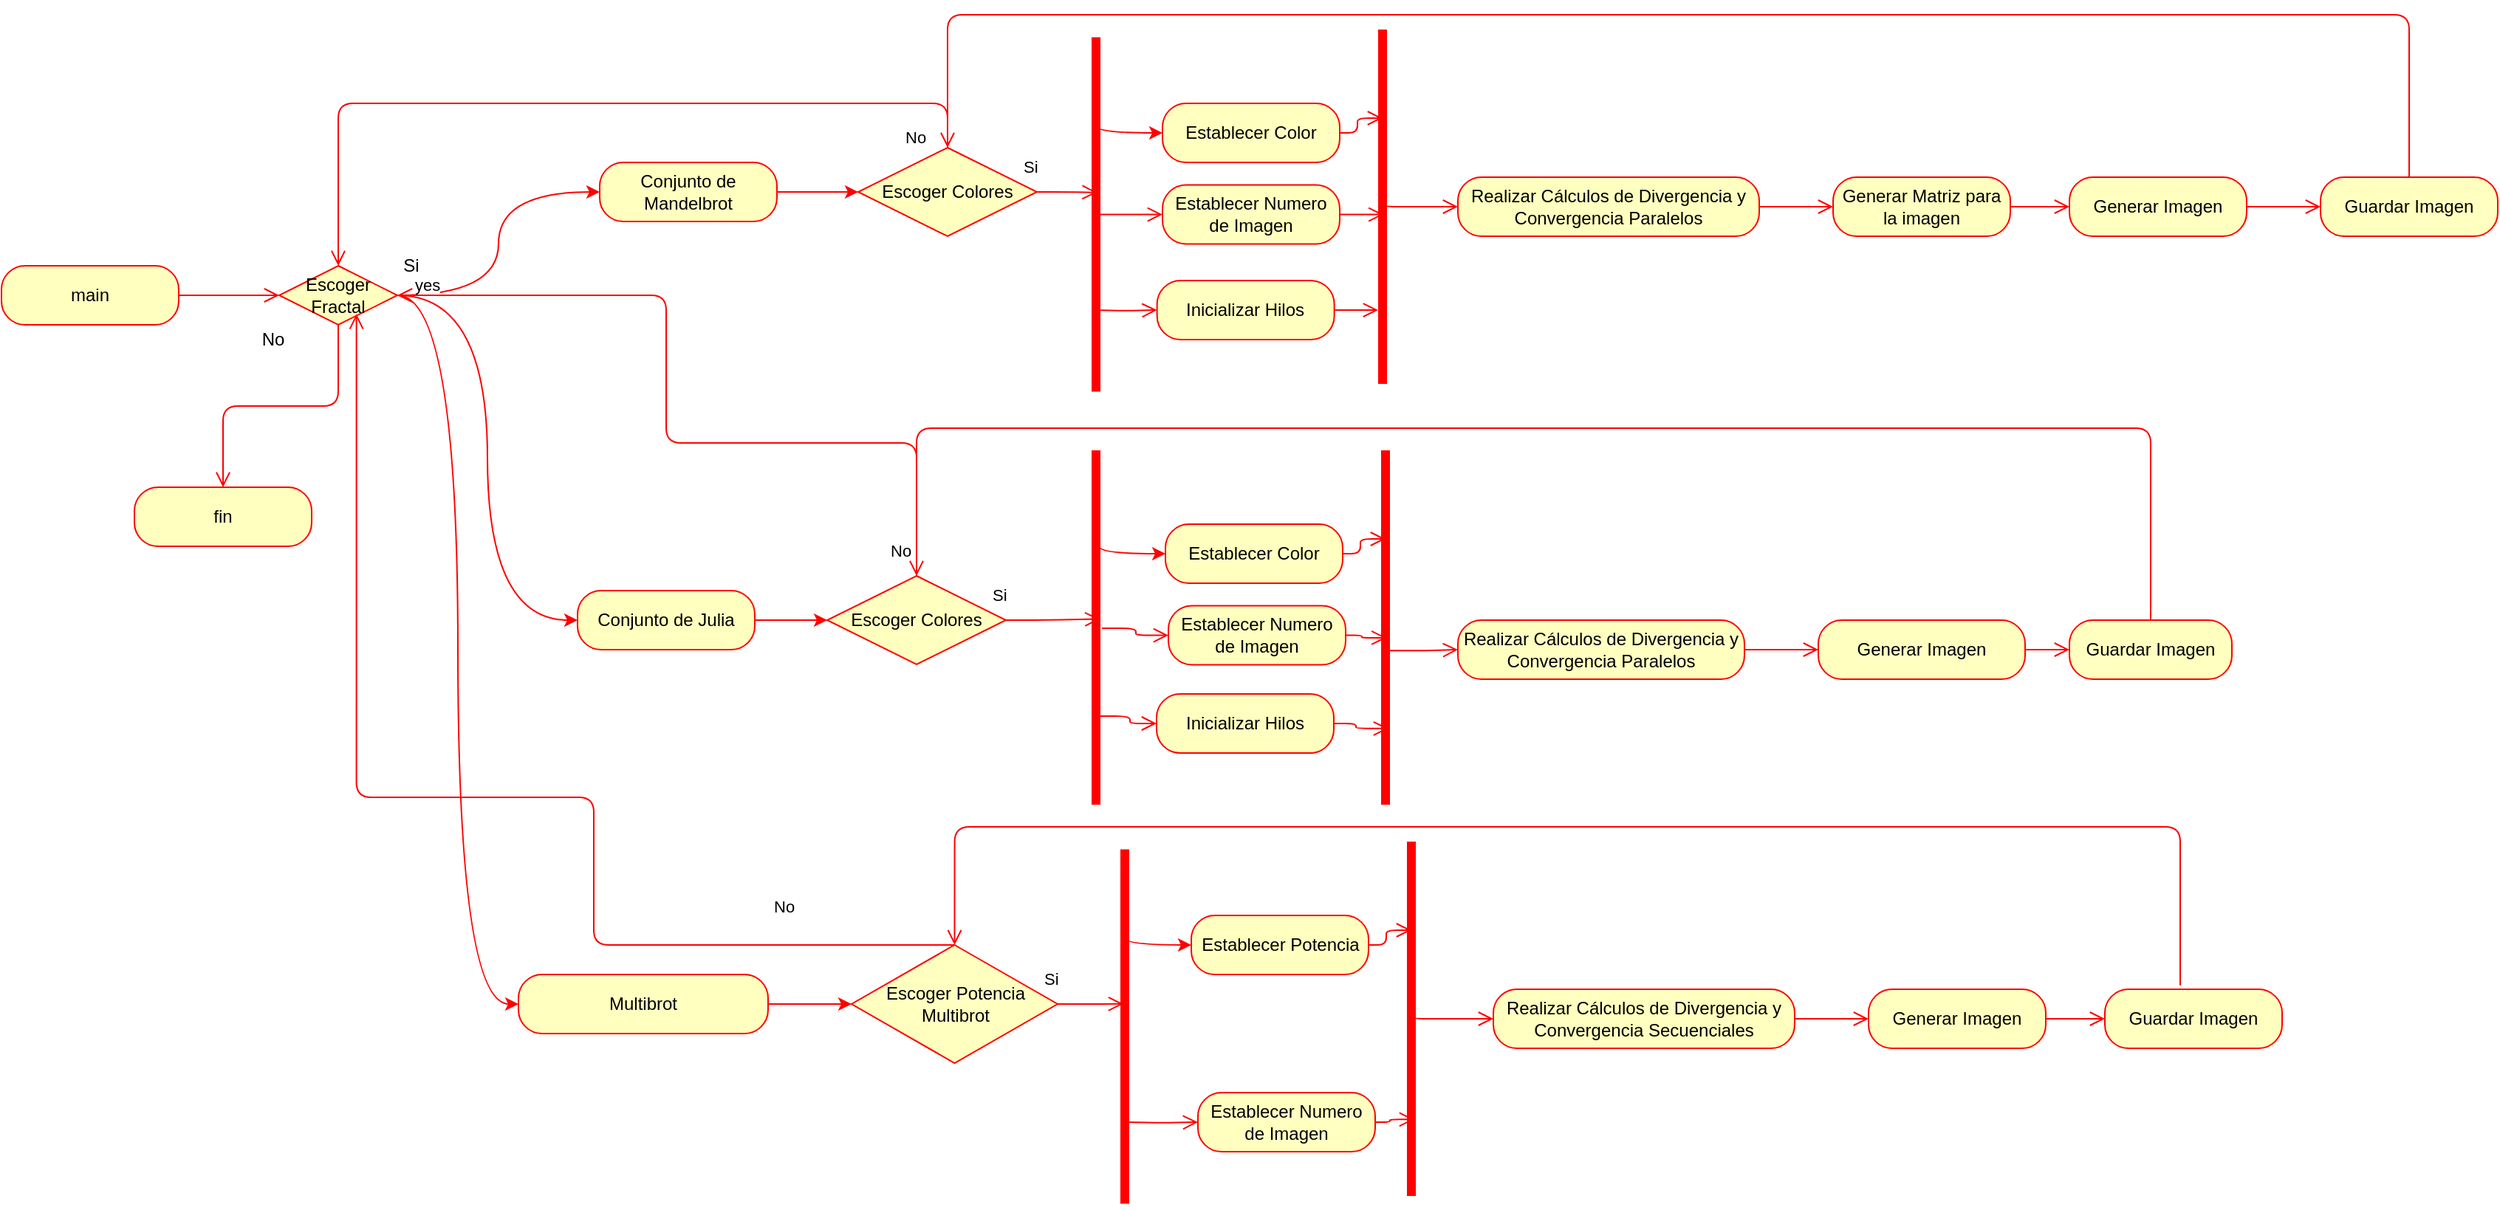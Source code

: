 <mxfile version="13.7.9" type="device"><diagram id="4NN_KCocIbYryVxfKzNq" name="Página-1"><mxGraphModel dx="3185" dy="-2344" grid="1" gridSize="10" guides="1" tooltips="1" connect="1" arrows="1" fold="1" page="1" pageScale="1" pageWidth="1169" pageHeight="827" math="0" shadow="0"><root><mxCell id="0"/><mxCell id="1" parent="0"/><mxCell id="GTd_ygK572Zybu1hP8JR-33" value="main" style="rounded=1;whiteSpace=wrap;html=1;arcSize=40;fontColor=#000000;fillColor=#ffffc0;strokeColor=#ff0000;" parent="1" vertex="1"><mxGeometry x="-110" y="4010" width="120" height="40" as="geometry"/></mxCell><mxCell id="GTd_ygK572Zybu1hP8JR-38" style="edgeStyle=orthogonalEdgeStyle;curved=1;rounded=0;orthogonalLoop=1;jettySize=auto;html=1;strokeColor=#FF0000;entryX=0;entryY=0.5;entryDx=0;entryDy=0;exitX=1;exitY=0.5;exitDx=0;exitDy=0;" parent="1" source="PXemxLh5KC93Ou1xW0VD-3" target="GTd_ygK572Zybu1hP8JR-42" edge="1"><mxGeometry relative="1" as="geometry"><mxPoint x="310" y="3990" as="sourcePoint"/><mxPoint x="480" y="3890" as="targetPoint"/></mxGeometry></mxCell><mxCell id="GTd_ygK572Zybu1hP8JR-42" value="Conjunto de Mandelbrot" style="rounded=1;whiteSpace=wrap;html=1;arcSize=40;fontColor=#000000;fillColor=#ffffc0;strokeColor=#ff0000;" parent="1" vertex="1"><mxGeometry x="295" y="3940" width="120" height="40" as="geometry"/></mxCell><mxCell id="GTd_ygK572Zybu1hP8JR-44" value="Conjunto de Julia" style="rounded=1;whiteSpace=wrap;html=1;arcSize=40;fontColor=#000000;fillColor=#ffffc0;strokeColor=#ff0000;" parent="1" vertex="1"><mxGeometry x="280" y="4230" width="120" height="40" as="geometry"/></mxCell><mxCell id="GTd_ygK572Zybu1hP8JR-46" value="Multibrot" style="rounded=1;whiteSpace=wrap;html=1;arcSize=40;fontColor=#000000;fillColor=#ffffc0;strokeColor=#ff0000;" parent="1" vertex="1"><mxGeometry x="240" y="4490" width="169" height="40" as="geometry"/></mxCell><mxCell id="PXemxLh5KC93Ou1xW0VD-1" style="edgeStyle=orthogonalEdgeStyle;curved=1;rounded=0;orthogonalLoop=1;jettySize=auto;html=1;strokeColor=#FF0000;exitX=1;exitY=0.5;exitDx=0;exitDy=0;entryX=0;entryY=0.5;entryDx=0;entryDy=0;" edge="1" parent="1" source="PXemxLh5KC93Ou1xW0VD-3" target="GTd_ygK572Zybu1hP8JR-44"><mxGeometry relative="1" as="geometry"><mxPoint x="310" y="3990" as="sourcePoint"/><mxPoint x="360" y="4050" as="targetPoint"/></mxGeometry></mxCell><mxCell id="PXemxLh5KC93Ou1xW0VD-2" style="edgeStyle=orthogonalEdgeStyle;curved=1;rounded=0;orthogonalLoop=1;jettySize=auto;html=1;strokeColor=#FF0000;entryX=0;entryY=0.5;entryDx=0;entryDy=0;exitX=1;exitY=0.5;exitDx=0;exitDy=0;" edge="1" parent="1" source="PXemxLh5KC93Ou1xW0VD-3" target="GTd_ygK572Zybu1hP8JR-46"><mxGeometry relative="1" as="geometry"><mxPoint x="310" y="3990" as="sourcePoint"/><mxPoint x="336" y="3970" as="targetPoint"/></mxGeometry></mxCell><mxCell id="PXemxLh5KC93Ou1xW0VD-3" value="Escoger Fractal" style="rhombus;whiteSpace=wrap;html=1;fillColor=#ffffc0;strokeColor=#ff0000;" vertex="1" parent="1"><mxGeometry x="78" y="4010" width="80" height="40" as="geometry"/></mxCell><mxCell id="PXemxLh5KC93Ou1xW0VD-4" value="" style="edgeStyle=orthogonalEdgeStyle;html=1;verticalAlign=bottom;endArrow=open;endSize=8;strokeColor=#ff0000;exitX=1;exitY=0.5;exitDx=0;exitDy=0;entryX=0;entryY=0.5;entryDx=0;entryDy=0;" edge="1" parent="1" source="GTd_ygK572Zybu1hP8JR-33" target="PXemxLh5KC93Ou1xW0VD-3"><mxGeometry relative="1" as="geometry"><mxPoint x="190" y="3990" as="targetPoint"/><mxPoint x="25" y="3990" as="sourcePoint"/></mxGeometry></mxCell><mxCell id="PXemxLh5KC93Ou1xW0VD-5" value="Si" style="text;html=1;strokeColor=none;fillColor=none;align=center;verticalAlign=middle;whiteSpace=wrap;rounded=0;" vertex="1" parent="1"><mxGeometry x="133.5" y="4000" width="67" height="20" as="geometry"/></mxCell><mxCell id="PXemxLh5KC93Ou1xW0VD-6" value="No" style="text;html=1;strokeColor=none;fillColor=none;align=center;verticalAlign=middle;whiteSpace=wrap;rounded=0;" vertex="1" parent="1"><mxGeometry x="48" y="4050" width="52" height="20" as="geometry"/></mxCell><mxCell id="PXemxLh5KC93Ou1xW0VD-7" value="yes" style="edgeStyle=orthogonalEdgeStyle;html=1;align=left;verticalAlign=top;endArrow=open;endSize=8;strokeColor=#ff0000;exitX=0.5;exitY=1;exitDx=0;exitDy=0;entryX=0.5;entryY=0;entryDx=0;entryDy=0;" edge="1" parent="1" source="PXemxLh5KC93Ou1xW0VD-3" target="PXemxLh5KC93Ou1xW0VD-8"><mxGeometry x="-1" y="64" relative="1" as="geometry"><mxPoint x="30" y="4150" as="targetPoint"/><mxPoint x="-14" y="-40" as="offset"/><mxPoint x="-80" y="4120" as="sourcePoint"/></mxGeometry></mxCell><mxCell id="PXemxLh5KC93Ou1xW0VD-8" value="fin" style="rounded=1;whiteSpace=wrap;html=1;arcSize=40;fontColor=#000000;fillColor=#ffffc0;strokeColor=#ff0000;" vertex="1" parent="1"><mxGeometry x="-20" y="4160" width="120" height="40" as="geometry"/></mxCell><mxCell id="PXemxLh5KC93Ou1xW0VD-9" value="Escoger Colores" style="rhombus;whiteSpace=wrap;html=1;fillColor=#ffffc0;strokeColor=#ff0000;" vertex="1" parent="1"><mxGeometry x="470" y="3930" width="121" height="60" as="geometry"/></mxCell><mxCell id="PXemxLh5KC93Ou1xW0VD-10" style="edgeStyle=orthogonalEdgeStyle;curved=1;rounded=0;orthogonalLoop=1;jettySize=auto;html=1;strokeColor=#FF0000;entryX=0;entryY=0.5;entryDx=0;entryDy=0;exitX=1;exitY=0.5;exitDx=0;exitDy=0;" edge="1" parent="1" source="GTd_ygK572Zybu1hP8JR-42" target="PXemxLh5KC93Ou1xW0VD-9"><mxGeometry relative="1" as="geometry"><mxPoint x="510" y="4040" as="sourcePoint"/><mxPoint x="647" y="3970" as="targetPoint"/></mxGeometry></mxCell><mxCell id="PXemxLh5KC93Ou1xW0VD-12" value="No" style="edgeStyle=orthogonalEdgeStyle;html=1;align=left;verticalAlign=top;endArrow=open;endSize=8;strokeColor=#ff0000;exitX=0.5;exitY=0;exitDx=0;exitDy=0;entryX=0.5;entryY=0;entryDx=0;entryDy=0;" edge="1" parent="1" source="PXemxLh5KC93Ou1xW0VD-9" target="PXemxLh5KC93Ou1xW0VD-3"><mxGeometry x="-0.781" y="10" relative="1" as="geometry"><mxPoint x="100" y="3930" as="targetPoint"/><mxPoint as="offset"/><mxPoint x="500" y="3880" as="sourcePoint"/><Array as="points"><mxPoint x="531" y="3900"/><mxPoint x="118" y="3900"/></Array></mxGeometry></mxCell><mxCell id="PXemxLh5KC93Ou1xW0VD-13" value="Si" style="edgeStyle=orthogonalEdgeStyle;html=1;align=left;verticalAlign=top;endArrow=open;endSize=8;strokeColor=#ff0000;exitX=1;exitY=0.5;exitDx=0;exitDy=0;entryX=0.438;entryY=0.583;entryDx=0;entryDy=0;entryPerimeter=0;" edge="1" parent="1" source="PXemxLh5KC93Ou1xW0VD-9" target="PXemxLh5KC93Ou1xW0VD-14"><mxGeometry x="-1" y="32" relative="1" as="geometry"><mxPoint x="650" y="3960" as="targetPoint"/><mxPoint x="-11" y="2" as="offset"/><mxPoint x="630" y="4020" as="sourcePoint"/></mxGeometry></mxCell><mxCell id="PXemxLh5KC93Ou1xW0VD-14" value="" style="shape=line;html=1;strokeWidth=6;strokeColor=#ff0000;flipH=1;direction=south;" vertex="1" parent="1"><mxGeometry x="626" y="3855.25" width="10" height="240" as="geometry"/></mxCell><mxCell id="PXemxLh5KC93Ou1xW0VD-16" value="Establecer Color" style="rounded=1;whiteSpace=wrap;html=1;arcSize=40;fontColor=#000000;fillColor=#ffffc0;strokeColor=#ff0000;" vertex="1" parent="1"><mxGeometry x="676" y="3900" width="120" height="40" as="geometry"/></mxCell><mxCell id="PXemxLh5KC93Ou1xW0VD-17" value="Establecer Numero de Imagen" style="rounded=1;whiteSpace=wrap;html=1;arcSize=40;fontColor=#000000;fillColor=#ffffc0;strokeColor=#ff0000;" vertex="1" parent="1"><mxGeometry x="676" y="3955.25" width="120" height="40" as="geometry"/></mxCell><mxCell id="PXemxLh5KC93Ou1xW0VD-18" value="" style="shape=line;html=1;strokeWidth=6;strokeColor=#ff0000;flipH=1;direction=south;" vertex="1" parent="1"><mxGeometry x="820" y="3850" width="10" height="240" as="geometry"/></mxCell><mxCell id="PXemxLh5KC93Ou1xW0VD-21" style="edgeStyle=orthogonalEdgeStyle;curved=1;rounded=0;orthogonalLoop=1;jettySize=auto;html=1;strokeColor=#FF0000;entryX=0;entryY=0.5;entryDx=0;entryDy=0;exitX=0.25;exitY=0.5;exitDx=0;exitDy=0;exitPerimeter=0;" edge="1" parent="1" source="PXemxLh5KC93Ou1xW0VD-14" target="PXemxLh5KC93Ou1xW0VD-16"><mxGeometry relative="1" as="geometry"><mxPoint x="660" y="4160" as="sourcePoint"/><mxPoint x="715" y="4160" as="targetPoint"/><Array as="points"><mxPoint x="631" y="3920"/></Array></mxGeometry></mxCell><mxCell id="PXemxLh5KC93Ou1xW0VD-25" value="" style="edgeStyle=orthogonalEdgeStyle;html=1;align=left;verticalAlign=top;endArrow=open;endSize=8;strokeColor=#ff0000;exitX=1;exitY=0.5;exitDx=0;exitDy=0;entryX=0.25;entryY=0.5;entryDx=0;entryDy=0;entryPerimeter=0;" edge="1" parent="1" source="PXemxLh5KC93Ou1xW0VD-16" target="PXemxLh5KC93Ou1xW0VD-18"><mxGeometry x="-1" y="32" relative="1" as="geometry"><mxPoint x="830" y="4150" as="targetPoint"/><mxPoint x="-11" y="2" as="offset"/><mxPoint x="580" y="4150" as="sourcePoint"/></mxGeometry></mxCell><mxCell id="PXemxLh5KC93Ou1xW0VD-27" value="" style="edgeStyle=orthogonalEdgeStyle;html=1;align=left;verticalAlign=top;endArrow=open;endSize=8;strokeColor=#ff0000;entryX=0;entryY=0.5;entryDx=0;entryDy=0;exitX=0.5;exitY=0.633;exitDx=0;exitDy=0;exitPerimeter=0;" edge="1" parent="1" source="PXemxLh5KC93Ou1xW0VD-14" target="PXemxLh5KC93Ou1xW0VD-17"><mxGeometry x="-1" y="32" relative="1" as="geometry"><mxPoint x="795" y="4125.25" as="targetPoint"/><mxPoint x="-11" y="2" as="offset"/><mxPoint x="631" y="4040" as="sourcePoint"/></mxGeometry></mxCell><mxCell id="PXemxLh5KC93Ou1xW0VD-28" value="" style="edgeStyle=orthogonalEdgeStyle;html=1;align=left;verticalAlign=top;endArrow=open;endSize=8;strokeColor=#ff0000;exitX=1;exitY=0.5;exitDx=0;exitDy=0;entryX=0.522;entryY=0.567;entryDx=0;entryDy=0;entryPerimeter=0;" edge="1" parent="1" source="PXemxLh5KC93Ou1xW0VD-17" target="PXemxLh5KC93Ou1xW0VD-18"><mxGeometry x="-1" y="32" relative="1" as="geometry"><mxPoint x="795" y="4135.25" as="targetPoint"/><mxPoint x="-11" y="2" as="offset"/><mxPoint x="750" y="4140" as="sourcePoint"/></mxGeometry></mxCell><mxCell id="PXemxLh5KC93Ou1xW0VD-29" value="Si" style="edgeStyle=orthogonalEdgeStyle;html=1;align=left;verticalAlign=top;endArrow=open;endSize=8;strokeColor=#ff0000;exitX=1;exitY=0.5;exitDx=0;exitDy=0;entryX=0.476;entryY=0.767;entryDx=0;entryDy=0;entryPerimeter=0;" edge="1" target="PXemxLh5KC93Ou1xW0VD-30" parent="1" source="PXemxLh5KC93Ou1xW0VD-53"><mxGeometry x="-1" y="32" relative="1" as="geometry"><mxPoint x="652" y="4245" as="targetPoint"/><mxPoint x="-11" y="2" as="offset"/><mxPoint x="468" y="4175" as="sourcePoint"/></mxGeometry></mxCell><mxCell id="PXemxLh5KC93Ou1xW0VD-30" value="" style="shape=line;html=1;strokeWidth=6;strokeColor=#ff0000;flipH=1;direction=south;" vertex="1" parent="1"><mxGeometry x="626" y="4135" width="10" height="240" as="geometry"/></mxCell><mxCell id="PXemxLh5KC93Ou1xW0VD-31" value="Establecer Color" style="rounded=1;whiteSpace=wrap;html=1;arcSize=40;fontColor=#000000;fillColor=#ffffc0;strokeColor=#ff0000;" vertex="1" parent="1"><mxGeometry x="678" y="4185" width="120" height="40" as="geometry"/></mxCell><mxCell id="PXemxLh5KC93Ou1xW0VD-32" value="Establecer Numero de Imagen" style="rounded=1;whiteSpace=wrap;html=1;arcSize=40;fontColor=#000000;fillColor=#ffffc0;strokeColor=#ff0000;" vertex="1" parent="1"><mxGeometry x="680" y="4240.25" width="120" height="40" as="geometry"/></mxCell><mxCell id="PXemxLh5KC93Ou1xW0VD-33" value="" style="shape=line;html=1;strokeWidth=6;strokeColor=#ff0000;flipH=1;direction=south;" vertex="1" parent="1"><mxGeometry x="822" y="4135" width="10" height="240" as="geometry"/></mxCell><mxCell id="PXemxLh5KC93Ou1xW0VD-34" style="edgeStyle=orthogonalEdgeStyle;curved=1;rounded=0;orthogonalLoop=1;jettySize=auto;html=1;strokeColor=#FF0000;entryX=0;entryY=0.5;entryDx=0;entryDy=0;exitX=0.25;exitY=0.5;exitDx=0;exitDy=0;exitPerimeter=0;" edge="1" source="PXemxLh5KC93Ou1xW0VD-30" target="PXemxLh5KC93Ou1xW0VD-31" parent="1"><mxGeometry relative="1" as="geometry"><mxPoint x="662" y="4445" as="sourcePoint"/><mxPoint x="717" y="4445" as="targetPoint"/><Array as="points"><mxPoint x="633" y="4205"/></Array></mxGeometry></mxCell><mxCell id="PXemxLh5KC93Ou1xW0VD-35" value="" style="edgeStyle=orthogonalEdgeStyle;html=1;align=left;verticalAlign=top;endArrow=open;endSize=8;strokeColor=#ff0000;exitX=1;exitY=0.5;exitDx=0;exitDy=0;entryX=0.25;entryY=0.5;entryDx=0;entryDy=0;entryPerimeter=0;" edge="1" source="PXemxLh5KC93Ou1xW0VD-31" target="PXemxLh5KC93Ou1xW0VD-33" parent="1"><mxGeometry x="-1" y="32" relative="1" as="geometry"><mxPoint x="832" y="4435" as="targetPoint"/><mxPoint x="-11" y="2" as="offset"/><mxPoint x="582" y="4435" as="sourcePoint"/></mxGeometry></mxCell><mxCell id="PXemxLh5KC93Ou1xW0VD-36" value="" style="edgeStyle=orthogonalEdgeStyle;html=1;align=left;verticalAlign=top;endArrow=open;endSize=8;strokeColor=#ff0000;entryX=0;entryY=0.5;entryDx=0;entryDy=0;exitX=0.502;exitY=0.9;exitDx=0;exitDy=0;exitPerimeter=0;" edge="1" target="PXemxLh5KC93Ou1xW0VD-32" parent="1" source="PXemxLh5KC93Ou1xW0VD-30"><mxGeometry x="-1" y="32" relative="1" as="geometry"><mxPoint x="797" y="4410.25" as="targetPoint"/><mxPoint x="-11" y="2" as="offset"/><mxPoint x="633" y="4325" as="sourcePoint"/></mxGeometry></mxCell><mxCell id="PXemxLh5KC93Ou1xW0VD-37" value="" style="edgeStyle=orthogonalEdgeStyle;html=1;align=left;verticalAlign=top;endArrow=open;endSize=8;strokeColor=#ff0000;exitX=1;exitY=0.5;exitDx=0;exitDy=0;entryX=0.529;entryY=0.567;entryDx=0;entryDy=0;entryPerimeter=0;" edge="1" source="PXemxLh5KC93Ou1xW0VD-32" target="PXemxLh5KC93Ou1xW0VD-33" parent="1"><mxGeometry x="-1" y="32" relative="1" as="geometry"><mxPoint x="797" y="4420.25" as="targetPoint"/><mxPoint x="-11" y="2" as="offset"/><mxPoint x="752" y="4425" as="sourcePoint"/></mxGeometry></mxCell><mxCell id="PXemxLh5KC93Ou1xW0VD-39" value="" style="edgeStyle=orthogonalEdgeStyle;html=1;align=left;verticalAlign=top;endArrow=open;endSize=8;strokeColor=#ff0000;entryX=0;entryY=0.5;entryDx=0;entryDy=0;" edge="1" parent="1" target="PXemxLh5KC93Ou1xW0VD-41"><mxGeometry x="-1" y="32" relative="1" as="geometry"><mxPoint x="890" y="3970" as="targetPoint"/><mxPoint x="-11" y="2" as="offset"/><mxPoint x="827" y="3969" as="sourcePoint"/><Array as="points"><mxPoint x="827" y="3970"/></Array></mxGeometry></mxCell><mxCell id="PXemxLh5KC93Ou1xW0VD-41" value="Realizar Cálculos de Divergencia y Convergencia Paralelos" style="rounded=1;whiteSpace=wrap;html=1;arcSize=40;fontColor=#000000;fillColor=#ffffc0;strokeColor=#ff0000;" vertex="1" parent="1"><mxGeometry x="876" y="3950" width="204" height="40" as="geometry"/></mxCell><mxCell id="PXemxLh5KC93Ou1xW0VD-44" value="" style="edgeStyle=orthogonalEdgeStyle;html=1;align=left;verticalAlign=top;endArrow=open;endSize=8;strokeColor=#ff0000;exitX=1;exitY=0.5;exitDx=0;exitDy=0;entryX=0;entryY=0.5;entryDx=0;entryDy=0;" edge="1" parent="1" source="PXemxLh5KC93Ou1xW0VD-41" target="PXemxLh5KC93Ou1xW0VD-45"><mxGeometry x="-1" y="32" relative="1" as="geometry"><mxPoint x="1120" y="3970" as="targetPoint"/><mxPoint x="-11" y="2" as="offset"/><mxPoint x="970" y="3890" as="sourcePoint"/><Array as="points"/></mxGeometry></mxCell><mxCell id="PXemxLh5KC93Ou1xW0VD-45" value="Generar Matriz para la imagen" style="rounded=1;whiteSpace=wrap;html=1;arcSize=40;fontColor=#000000;fillColor=#ffffc0;strokeColor=#ff0000;" vertex="1" parent="1"><mxGeometry x="1130" y="3950" width="120" height="40" as="geometry"/></mxCell><mxCell id="PXemxLh5KC93Ou1xW0VD-47" value="Generar Imagen" style="rounded=1;whiteSpace=wrap;html=1;arcSize=40;fontColor=#000000;fillColor=#ffffc0;strokeColor=#ff0000;" vertex="1" parent="1"><mxGeometry x="1290" y="3950" width="120" height="40" as="geometry"/></mxCell><mxCell id="PXemxLh5KC93Ou1xW0VD-48" value="" style="edgeStyle=orthogonalEdgeStyle;html=1;align=left;verticalAlign=top;endArrow=open;endSize=8;strokeColor=#ff0000;exitX=1;exitY=0.5;exitDx=0;exitDy=0;entryX=0;entryY=0.5;entryDx=0;entryDy=0;" edge="1" parent="1" source="PXemxLh5KC93Ou1xW0VD-45" target="PXemxLh5KC93Ou1xW0VD-47"><mxGeometry x="-1" y="32" relative="1" as="geometry"><mxPoint x="1320" y="3890" as="targetPoint"/><mxPoint x="-11" y="2" as="offset"/><mxPoint x="1270" y="3890" as="sourcePoint"/><Array as="points"/></mxGeometry></mxCell><mxCell id="PXemxLh5KC93Ou1xW0VD-49" value="Guardar Imagen" style="rounded=1;whiteSpace=wrap;html=1;arcSize=40;fontColor=#000000;fillColor=#ffffc0;strokeColor=#ff0000;" vertex="1" parent="1"><mxGeometry x="1460" y="3950" width="120" height="40" as="geometry"/></mxCell><mxCell id="PXemxLh5KC93Ou1xW0VD-50" value="" style="edgeStyle=orthogonalEdgeStyle;html=1;align=left;verticalAlign=top;endArrow=open;endSize=8;strokeColor=#ff0000;exitX=1;exitY=0.5;exitDx=0;exitDy=0;entryX=0;entryY=0.5;entryDx=0;entryDy=0;" edge="1" parent="1" source="PXemxLh5KC93Ou1xW0VD-47" target="PXemxLh5KC93Ou1xW0VD-49"><mxGeometry x="-1" y="32" relative="1" as="geometry"><mxPoint x="1510" y="3870" as="targetPoint"/><mxPoint x="-11" y="2" as="offset"/><mxPoint x="1470" y="3870" as="sourcePoint"/><Array as="points"/></mxGeometry></mxCell><mxCell id="PXemxLh5KC93Ou1xW0VD-51" value="" style="edgeStyle=orthogonalEdgeStyle;html=1;align=left;verticalAlign=top;endArrow=open;endSize=8;strokeColor=#ff0000;exitX=0.5;exitY=0;exitDx=0;exitDy=0;entryX=0.5;entryY=0;entryDx=0;entryDy=0;" edge="1" parent="1" source="PXemxLh5KC93Ou1xW0VD-49" target="PXemxLh5KC93Ou1xW0VD-9"><mxGeometry x="-1" y="32" relative="1" as="geometry"><mxPoint x="1080" y="3700" as="targetPoint"/><mxPoint x="-11" y="2" as="offset"/><mxPoint x="1230" y="3840" as="sourcePoint"/><Array as="points"><mxPoint x="1520" y="3840"/><mxPoint x="531" y="3840"/></Array></mxGeometry></mxCell><mxCell id="PXemxLh5KC93Ou1xW0VD-52" style="edgeStyle=orthogonalEdgeStyle;curved=1;rounded=0;orthogonalLoop=1;jettySize=auto;html=1;strokeColor=#FF0000;exitX=1;exitY=0.5;exitDx=0;exitDy=0;entryX=0;entryY=0.5;entryDx=0;entryDy=0;" edge="1" parent="1" source="GTd_ygK572Zybu1hP8JR-44" target="PXemxLh5KC93Ou1xW0VD-53"><mxGeometry relative="1" as="geometry"><mxPoint x="450" y="4180" as="sourcePoint"/><mxPoint x="480" y="4250" as="targetPoint"/></mxGeometry></mxCell><mxCell id="PXemxLh5KC93Ou1xW0VD-53" value="Escoger Colores" style="rhombus;whiteSpace=wrap;html=1;fillColor=#ffffc0;strokeColor=#ff0000;" vertex="1" parent="1"><mxGeometry x="449" y="4220" width="121" height="60" as="geometry"/></mxCell><mxCell id="PXemxLh5KC93Ou1xW0VD-55" value="No" style="edgeStyle=orthogonalEdgeStyle;html=1;align=left;verticalAlign=top;endArrow=open;endSize=8;strokeColor=#ff0000;exitX=0.5;exitY=0;exitDx=0;exitDy=0;entryX=1;entryY=0.5;entryDx=0;entryDy=0;" edge="1" parent="1" source="PXemxLh5KC93Ou1xW0VD-53" target="PXemxLh5KC93Ou1xW0VD-3"><mxGeometry x="-0.596" y="60" relative="1" as="geometry"><mxPoint x="570.83" y="4120.37" as="targetPoint"/><mxPoint as="offset"/><mxPoint x="530" y="4120" as="sourcePoint"/><Array as="points"><mxPoint x="510" y="4130"/><mxPoint x="340" y="4130"/><mxPoint x="340" y="4030"/></Array></mxGeometry></mxCell><mxCell id="PXemxLh5KC93Ou1xW0VD-56" value="Guardar Imagen" style="rounded=1;whiteSpace=wrap;html=1;arcSize=40;fontColor=#000000;fillColor=#ffffc0;strokeColor=#ff0000;" vertex="1" parent="1"><mxGeometry x="1290" y="4250" width="110" height="40" as="geometry"/></mxCell><mxCell id="PXemxLh5KC93Ou1xW0VD-57" value="" style="edgeStyle=orthogonalEdgeStyle;html=1;align=left;verticalAlign=top;endArrow=open;endSize=8;strokeColor=#ff0000;exitX=0.565;exitY=0.3;exitDx=0;exitDy=0;entryX=0;entryY=0.5;entryDx=0;entryDy=0;exitPerimeter=0;" edge="1" source="PXemxLh5KC93Ou1xW0VD-33" target="PXemxLh5KC93Ou1xW0VD-58" parent="1"><mxGeometry x="-1" y="32" relative="1" as="geometry"><mxPoint x="900" y="4270" as="targetPoint"/><mxPoint x="-11" y="2" as="offset"/><mxPoint x="860" y="4270" as="sourcePoint"/><Array as="points"/></mxGeometry></mxCell><mxCell id="PXemxLh5KC93Ou1xW0VD-58" value="Realizar Cálculos de Divergencia y Convergencia Paralelos" style="rounded=1;whiteSpace=wrap;html=1;arcSize=40;fontColor=#000000;fillColor=#ffffc0;strokeColor=#ff0000;" vertex="1" parent="1"><mxGeometry x="876" y="4250" width="194" height="40" as="geometry"/></mxCell><mxCell id="PXemxLh5KC93Ou1xW0VD-59" value="Generar Imagen" style="rounded=1;whiteSpace=wrap;html=1;arcSize=40;fontColor=#000000;fillColor=#ffffc0;strokeColor=#ff0000;" vertex="1" parent="1"><mxGeometry x="1120" y="4250" width="140" height="40" as="geometry"/></mxCell><mxCell id="PXemxLh5KC93Ou1xW0VD-60" value="" style="edgeStyle=orthogonalEdgeStyle;html=1;align=left;verticalAlign=top;endArrow=open;endSize=8;strokeColor=#ff0000;exitX=1;exitY=0.5;exitDx=0;exitDy=0;entryX=0;entryY=0.5;entryDx=0;entryDy=0;" edge="1" source="PXemxLh5KC93Ou1xW0VD-58" target="PXemxLh5KC93Ou1xW0VD-59" parent="1"><mxGeometry x="-1" y="32" relative="1" as="geometry"><mxPoint x="1100" y="4190" as="targetPoint"/><mxPoint x="-11" y="2" as="offset"/><mxPoint x="1050" y="4190" as="sourcePoint"/><Array as="points"/></mxGeometry></mxCell><mxCell id="PXemxLh5KC93Ou1xW0VD-61" value="" style="edgeStyle=orthogonalEdgeStyle;html=1;align=left;verticalAlign=top;endArrow=open;endSize=8;strokeColor=#ff0000;exitX=1;exitY=0.5;exitDx=0;exitDy=0;entryX=0;entryY=0.5;entryDx=0;entryDy=0;" edge="1" source="PXemxLh5KC93Ou1xW0VD-59" parent="1" target="PXemxLh5KC93Ou1xW0VD-56"><mxGeometry x="-1" y="32" relative="1" as="geometry"><mxPoint x="1290" y="4270" as="targetPoint"/><mxPoint x="-11" y="2" as="offset"/><mxPoint x="1774" y="4040" as="sourcePoint"/><Array as="points"/></mxGeometry></mxCell><mxCell id="PXemxLh5KC93Ou1xW0VD-63" value="" style="edgeStyle=orthogonalEdgeStyle;html=1;align=left;verticalAlign=top;endArrow=open;endSize=8;strokeColor=#ff0000;exitX=0.5;exitY=0;exitDx=0;exitDy=0;entryX=0.5;entryY=0;entryDx=0;entryDy=0;" edge="1" parent="1" source="PXemxLh5KC93Ou1xW0VD-56" target="PXemxLh5KC93Ou1xW0VD-53"><mxGeometry x="-1" y="32" relative="1" as="geometry"><mxPoint x="611" y="4230" as="targetPoint"/><mxPoint x="-11" y="2" as="offset"/><mxPoint x="1600" y="4260" as="sourcePoint"/><Array as="points"><mxPoint x="1345" y="4120"/><mxPoint x="510" y="4120"/></Array></mxGeometry></mxCell><mxCell id="PXemxLh5KC93Ou1xW0VD-64" style="edgeStyle=orthogonalEdgeStyle;curved=1;rounded=0;orthogonalLoop=1;jettySize=auto;html=1;strokeColor=#FF0000;entryX=0;entryY=0.5;entryDx=0;entryDy=0;exitX=1;exitY=0.5;exitDx=0;exitDy=0;" edge="1" target="PXemxLh5KC93Ou1xW0VD-65" parent="1" source="GTd_ygK572Zybu1hP8JR-46"><mxGeometry relative="1" as="geometry"><mxPoint x="449" y="4440" as="sourcePoint"/><mxPoint x="515" y="4540" as="targetPoint"/></mxGeometry></mxCell><mxCell id="PXemxLh5KC93Ou1xW0VD-65" value="Escoger Potencia Multibrot" style="rhombus;whiteSpace=wrap;html=1;fillColor=#ffffc0;strokeColor=#ff0000;" vertex="1" parent="1"><mxGeometry x="465.5" y="4470" width="139.5" height="80" as="geometry"/></mxCell><mxCell id="PXemxLh5KC93Ou1xW0VD-66" value="Si" style="edgeStyle=orthogonalEdgeStyle;html=1;align=left;verticalAlign=top;endArrow=open;endSize=8;strokeColor=#ff0000;entryX=0.436;entryY=0.4;entryDx=0;entryDy=0;entryPerimeter=0;" edge="1" parent="1" source="PXemxLh5KC93Ou1xW0VD-65" target="PXemxLh5KC93Ou1xW0VD-69"><mxGeometry x="-1" y="32" relative="1" as="geometry"><mxPoint x="644.5" y="4510" as="targetPoint"/><mxPoint x="-11" y="2" as="offset"/><mxPoint x="600" y="4510" as="sourcePoint"/><Array as="points"/></mxGeometry></mxCell><mxCell id="PXemxLh5KC93Ou1xW0VD-67" value="No" style="edgeStyle=orthogonalEdgeStyle;html=1;align=left;verticalAlign=top;endArrow=open;endSize=8;strokeColor=#ff0000;exitX=0.5;exitY=0;exitDx=0;exitDy=0;entryX=0.654;entryY=0.817;entryDx=0;entryDy=0;entryPerimeter=0;" edge="1" parent="1" source="PXemxLh5KC93Ou1xW0VD-65" target="PXemxLh5KC93Ou1xW0VD-3"><mxGeometry x="-0.701" y="-39" relative="1" as="geometry"><mxPoint x="108.5" y="4200" as="targetPoint"/><mxPoint as="offset"/><mxPoint x="460" y="4390" as="sourcePoint"/><Array as="points"><mxPoint x="291" y="4470"/><mxPoint x="291" y="4370"/><mxPoint x="130" y="4370"/></Array></mxGeometry></mxCell><mxCell id="PXemxLh5KC93Ou1xW0VD-69" value="" style="shape=line;html=1;strokeWidth=6;strokeColor=#ff0000;flipH=1;direction=south;" vertex="1" parent="1"><mxGeometry x="645.5" y="4405.25" width="10" height="240" as="geometry"/></mxCell><mxCell id="PXemxLh5KC93Ou1xW0VD-70" value="Establecer Potencia" style="rounded=1;whiteSpace=wrap;html=1;arcSize=40;fontColor=#000000;fillColor=#ffffc0;strokeColor=#ff0000;" vertex="1" parent="1"><mxGeometry x="695.5" y="4450" width="120" height="40" as="geometry"/></mxCell><mxCell id="PXemxLh5KC93Ou1xW0VD-71" value="Establecer Numero de Imagen" style="rounded=1;whiteSpace=wrap;html=1;arcSize=40;fontColor=#000000;fillColor=#ffffc0;strokeColor=#ff0000;" vertex="1" parent="1"><mxGeometry x="700" y="4570" width="120" height="40" as="geometry"/></mxCell><mxCell id="PXemxLh5KC93Ou1xW0VD-72" value="" style="shape=line;html=1;strokeWidth=6;strokeColor=#ff0000;flipH=1;direction=south;" vertex="1" parent="1"><mxGeometry x="839.5" y="4400" width="10" height="240" as="geometry"/></mxCell><mxCell id="PXemxLh5KC93Ou1xW0VD-73" style="edgeStyle=orthogonalEdgeStyle;curved=1;rounded=0;orthogonalLoop=1;jettySize=auto;html=1;strokeColor=#FF0000;entryX=0;entryY=0.5;entryDx=0;entryDy=0;exitX=0.25;exitY=0.5;exitDx=0;exitDy=0;exitPerimeter=0;" edge="1" source="PXemxLh5KC93Ou1xW0VD-69" target="PXemxLh5KC93Ou1xW0VD-70" parent="1"><mxGeometry relative="1" as="geometry"><mxPoint x="679.5" y="4710" as="sourcePoint"/><mxPoint x="734.5" y="4710" as="targetPoint"/><Array as="points"><mxPoint x="650.5" y="4470"/></Array></mxGeometry></mxCell><mxCell id="PXemxLh5KC93Ou1xW0VD-74" value="" style="edgeStyle=orthogonalEdgeStyle;html=1;align=left;verticalAlign=top;endArrow=open;endSize=8;strokeColor=#ff0000;exitX=1;exitY=0.5;exitDx=0;exitDy=0;entryX=0.25;entryY=0.5;entryDx=0;entryDy=0;entryPerimeter=0;" edge="1" source="PXemxLh5KC93Ou1xW0VD-70" target="PXemxLh5KC93Ou1xW0VD-72" parent="1"><mxGeometry x="-1" y="32" relative="1" as="geometry"><mxPoint x="849.5" y="4700" as="targetPoint"/><mxPoint x="-11" y="2" as="offset"/><mxPoint x="599.5" y="4700" as="sourcePoint"/></mxGeometry></mxCell><mxCell id="PXemxLh5KC93Ou1xW0VD-75" value="" style="edgeStyle=orthogonalEdgeStyle;html=1;align=left;verticalAlign=top;endArrow=open;endSize=8;strokeColor=#ff0000;entryX=0;entryY=0.5;entryDx=0;entryDy=0;" edge="1" target="PXemxLh5KC93Ou1xW0VD-71" parent="1"><mxGeometry x="-1" y="32" relative="1" as="geometry"><mxPoint x="814.5" y="4675.25" as="targetPoint"/><mxPoint x="-11" y="2" as="offset"/><mxPoint x="650.5" y="4590" as="sourcePoint"/></mxGeometry></mxCell><mxCell id="PXemxLh5KC93Ou1xW0VD-76" value="" style="edgeStyle=orthogonalEdgeStyle;html=1;align=left;verticalAlign=top;endArrow=open;endSize=8;strokeColor=#ff0000;exitX=1;exitY=0.5;exitDx=0;exitDy=0;entryX=0.784;entryY=0.7;entryDx=0;entryDy=0;entryPerimeter=0;" edge="1" source="PXemxLh5KC93Ou1xW0VD-71" target="PXemxLh5KC93Ou1xW0VD-72" parent="1"><mxGeometry x="-1" y="32" relative="1" as="geometry"><mxPoint x="814.5" y="4685.25" as="targetPoint"/><mxPoint x="-11" y="2" as="offset"/><mxPoint x="769.5" y="4690" as="sourcePoint"/></mxGeometry></mxCell><mxCell id="PXemxLh5KC93Ou1xW0VD-77" value="" style="edgeStyle=orthogonalEdgeStyle;html=1;align=left;verticalAlign=top;endArrow=open;endSize=8;strokeColor=#ff0000;entryX=0;entryY=0.5;entryDx=0;entryDy=0;" edge="1" parent="1" target="PXemxLh5KC93Ou1xW0VD-78"><mxGeometry x="-1" y="32" relative="1" as="geometry"><mxPoint x="895.5" y="4520" as="targetPoint"/><mxPoint x="-11" y="2" as="offset"/><mxPoint x="846.5" y="4519" as="sourcePoint"/><Array as="points"><mxPoint x="847" y="4520"/></Array></mxGeometry></mxCell><mxCell id="PXemxLh5KC93Ou1xW0VD-78" value="Realizar Cálculos de Divergencia y Convergencia Secuenciales" style="rounded=1;whiteSpace=wrap;html=1;arcSize=40;fontColor=#000000;fillColor=#ffffc0;strokeColor=#ff0000;" vertex="1" parent="1"><mxGeometry x="900" y="4500" width="204" height="40" as="geometry"/></mxCell><mxCell id="PXemxLh5KC93Ou1xW0VD-79" value="" style="edgeStyle=orthogonalEdgeStyle;html=1;align=left;verticalAlign=top;endArrow=open;endSize=8;strokeColor=#ff0000;exitX=1;exitY=0.5;exitDx=0;exitDy=0;entryX=0;entryY=0.5;entryDx=0;entryDy=0;" edge="1" source="PXemxLh5KC93Ou1xW0VD-78" target="PXemxLh5KC93Ou1xW0VD-80" parent="1"><mxGeometry x="-1" y="32" relative="1" as="geometry"><mxPoint x="1144" y="4520" as="targetPoint"/><mxPoint x="-11" y="2" as="offset"/><mxPoint x="994" y="4440" as="sourcePoint"/><Array as="points"/></mxGeometry></mxCell><mxCell id="PXemxLh5KC93Ou1xW0VD-80" value="Generar Imagen" style="rounded=1;whiteSpace=wrap;html=1;arcSize=40;fontColor=#000000;fillColor=#ffffc0;strokeColor=#ff0000;" vertex="1" parent="1"><mxGeometry x="1154" y="4500" width="120" height="40" as="geometry"/></mxCell><mxCell id="PXemxLh5KC93Ou1xW0VD-81" value="Guardar Imagen" style="rounded=1;whiteSpace=wrap;html=1;arcSize=40;fontColor=#000000;fillColor=#ffffc0;strokeColor=#ff0000;" vertex="1" parent="1"><mxGeometry x="1314" y="4500" width="120" height="40" as="geometry"/></mxCell><mxCell id="PXemxLh5KC93Ou1xW0VD-82" value="" style="edgeStyle=orthogonalEdgeStyle;html=1;align=left;verticalAlign=top;endArrow=open;endSize=8;strokeColor=#ff0000;exitX=1;exitY=0.5;exitDx=0;exitDy=0;entryX=0;entryY=0.5;entryDx=0;entryDy=0;" edge="1" source="PXemxLh5KC93Ou1xW0VD-80" target="PXemxLh5KC93Ou1xW0VD-81" parent="1"><mxGeometry x="-1" y="32" relative="1" as="geometry"><mxPoint x="1344" y="4440" as="targetPoint"/><mxPoint x="-11" y="2" as="offset"/><mxPoint x="1294" y="4440" as="sourcePoint"/><Array as="points"/></mxGeometry></mxCell><mxCell id="PXemxLh5KC93Ou1xW0VD-85" value="Inicializar Hilos" style="rounded=1;whiteSpace=wrap;html=1;arcSize=40;fontColor=#000000;fillColor=#ffffc0;strokeColor=#ff0000;" vertex="1" parent="1"><mxGeometry x="672" y="4300" width="120" height="40" as="geometry"/></mxCell><mxCell id="PXemxLh5KC93Ou1xW0VD-86" value="" style="edgeStyle=orthogonalEdgeStyle;html=1;align=left;verticalAlign=top;endArrow=open;endSize=8;strokeColor=#ff0000;entryX=0;entryY=0.5;entryDx=0;entryDy=0;exitX=0.75;exitY=0.5;exitDx=0;exitDy=0;exitPerimeter=0;" edge="1" target="PXemxLh5KC93Ou1xW0VD-85" parent="1" source="PXemxLh5KC93Ou1xW0VD-30"><mxGeometry x="-1" y="32" relative="1" as="geometry"><mxPoint x="804" y="4470" as="targetPoint"/><mxPoint x="-11" y="2" as="offset"/><mxPoint x="642" y="4315.23" as="sourcePoint"/></mxGeometry></mxCell><mxCell id="PXemxLh5KC93Ou1xW0VD-87" value="" style="edgeStyle=orthogonalEdgeStyle;html=1;align=left;verticalAlign=top;endArrow=open;endSize=8;strokeColor=#ff0000;exitX=1;exitY=0.5;exitDx=0;exitDy=0;entryX=0.785;entryY=0.7;entryDx=0;entryDy=0;entryPerimeter=0;" edge="1" parent="1" source="PXemxLh5KC93Ou1xW0VD-85" target="PXemxLh5KC93Ou1xW0VD-33"><mxGeometry x="-1" y="32" relative="1" as="geometry"><mxPoint x="830" y="4320" as="targetPoint"/><mxPoint x="-11" y="2" as="offset"/><mxPoint x="860" y="4310" as="sourcePoint"/><Array as="points"/></mxGeometry></mxCell><mxCell id="PXemxLh5KC93Ou1xW0VD-88" value="Inicializar Hilos" style="rounded=1;whiteSpace=wrap;html=1;arcSize=40;fontColor=#000000;fillColor=#ffffc0;strokeColor=#ff0000;" vertex="1" parent="1"><mxGeometry x="672.33" y="4020" width="120" height="40" as="geometry"/></mxCell><mxCell id="PXemxLh5KC93Ou1xW0VD-89" value="" style="edgeStyle=orthogonalEdgeStyle;html=1;align=left;verticalAlign=top;endArrow=open;endSize=8;strokeColor=#ff0000;entryX=0;entryY=0.5;entryDx=0;entryDy=0;exitX=0.5;exitY=0.633;exitDx=0;exitDy=0;exitPerimeter=0;" edge="1" target="PXemxLh5KC93Ou1xW0VD-88" parent="1"><mxGeometry x="-1" y="32" relative="1" as="geometry"><mxPoint x="791.33" y="4190" as="targetPoint"/><mxPoint x="-11" y="2" as="offset"/><mxPoint x="628.66" y="4040" as="sourcePoint"/></mxGeometry></mxCell><mxCell id="PXemxLh5KC93Ou1xW0VD-90" value="" style="edgeStyle=orthogonalEdgeStyle;html=1;align=left;verticalAlign=top;endArrow=open;endSize=8;strokeColor=#ff0000;exitX=1;exitY=0.5;exitDx=0;exitDy=0;entryX=0.522;entryY=0.567;entryDx=0;entryDy=0;entryPerimeter=0;" edge="1" source="PXemxLh5KC93Ou1xW0VD-88" parent="1"><mxGeometry x="-1" y="32" relative="1" as="geometry"><mxPoint x="822.0" y="4040.03" as="targetPoint"/><mxPoint x="-11" y="2" as="offset"/><mxPoint x="746.33" y="4204.75" as="sourcePoint"/></mxGeometry></mxCell><mxCell id="PXemxLh5KC93Ou1xW0VD-91" value="" style="edgeStyle=orthogonalEdgeStyle;html=1;align=left;verticalAlign=top;endArrow=open;endSize=8;strokeColor=#ff0000;exitX=0.425;exitY=-0.067;exitDx=0;exitDy=0;exitPerimeter=0;entryX=0.5;entryY=0;entryDx=0;entryDy=0;" edge="1" parent="1" source="PXemxLh5KC93Ou1xW0VD-81" target="PXemxLh5KC93Ou1xW0VD-65"><mxGeometry x="-1" y="32" relative="1" as="geometry"><mxPoint x="530" y="4470" as="targetPoint"/><mxPoint x="-11" y="2" as="offset"/><mxPoint x="1390" y="4420" as="sourcePoint"/><Array as="points"><mxPoint x="1365" y="4390"/><mxPoint x="535" y="4390"/></Array></mxGeometry></mxCell></root></mxGraphModel></diagram></mxfile>